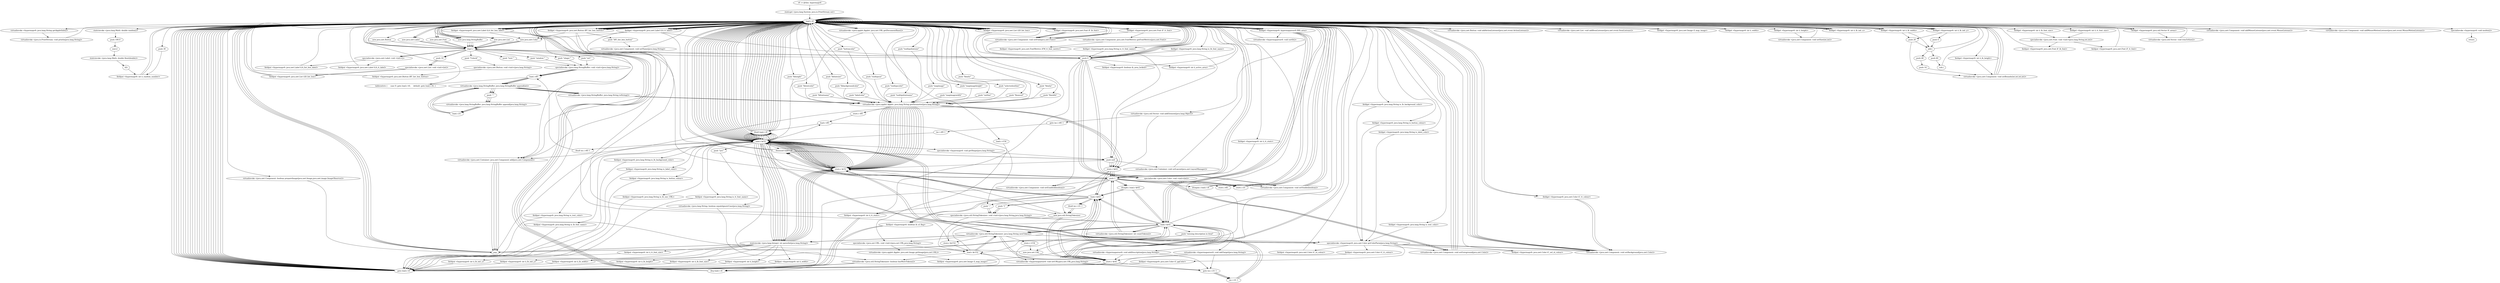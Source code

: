 digraph "" {
    "r0 := @this: hypermapv6"
    "staticget <java.lang.System: java.io.PrintStream out>"
    "r0 := @this: hypermapv6"->"staticget <java.lang.System: java.io.PrintStream out>";
    "load.r r0"
    "staticget <java.lang.System: java.io.PrintStream out>"->"load.r r0";
    "virtualinvoke <hypermapv6: java.lang.String getAppletInfo()>"
    "load.r r0"->"virtualinvoke <hypermapv6: java.lang.String getAppletInfo()>";
    "virtualinvoke <java.io.PrintStream: void println(java.lang.String)>"
    "virtualinvoke <hypermapv6: java.lang.String getAppletInfo()>"->"virtualinvoke <java.io.PrintStream: void println(java.lang.String)>";
    "virtualinvoke <java.io.PrintStream: void println(java.lang.String)>"->"load.r r0";
    "staticinvoke <java.lang.Math: double random()>"
    "load.r r0"->"staticinvoke <java.lang.Math: double random()>";
    "push 100.0"
    "staticinvoke <java.lang.Math: double random()>"->"push 100.0";
    "mul.d"
    "push 100.0"->"mul.d";
    "staticinvoke <java.lang.Math: double floor(double)>"
    "mul.d"->"staticinvoke <java.lang.Math: double floor(double)>";
    "d2i"
    "staticinvoke <java.lang.Math: double floor(double)>"->"d2i";
    "fieldput <hypermapv6: int ii_random_number>"
    "d2i"->"fieldput <hypermapv6: int ii_random_number>";
    "fieldput <hypermapv6: int ii_random_number>"->"load.r r0";
    "push 30"
    "load.r r0"->"push 30";
    "push 30"->"fieldput <hypermapv6: int ii_random_number>";
    "fieldput <hypermapv6: int ii_random_number>"->"load.r r0";
    "new java.awt.List"
    "load.r r0"->"new java.awt.List";
    "dup1.r"
    "new java.awt.List"->"dup1.r";
    "push 10"
    "dup1.r"->"push 10";
    "specialinvoke <java.awt.List: void <init>(int)>"
    "push 10"->"specialinvoke <java.awt.List: void <init>(int)>";
    "fieldput <hypermapv6: java.awt.List iLB_list_box>"
    "specialinvoke <java.awt.List: void <init>(int)>"->"fieldput <hypermapv6: java.awt.List iLB_list_box>";
    "fieldput <hypermapv6: java.awt.List iLB_list_box>"->"load.r r0";
    "new java.awt.Button"
    "load.r r0"->"new java.awt.Button";
    "new java.awt.Button"->"dup1.r";
    "push \"Unlock\""
    "dup1.r"->"push \"Unlock\"";
    "specialinvoke <java.awt.Button: void <init>(java.lang.String)>"
    "push \"Unlock\""->"specialinvoke <java.awt.Button: void <init>(java.lang.String)>";
    "fieldput <hypermapv6: java.awt.Button iBT_list_box_button>"
    "specialinvoke <java.awt.Button: void <init>(java.lang.String)>"->"fieldput <hypermapv6: java.awt.Button iBT_list_box_button>";
    "fieldput <hypermapv6: java.awt.Button iBT_list_box_button>"->"load.r r0";
    "fieldget <hypermapv6: java.awt.Button iBT_list_box_button>"
    "load.r r0"->"fieldget <hypermapv6: java.awt.Button iBT_list_box_button>";
    "fieldget <hypermapv6: java.awt.Button iBT_list_box_button>"->"load.r r0";
    "virtualinvoke <java.awt.Button: void addActionListener(java.awt.event.ActionListener)>"
    "load.r r0"->"virtualinvoke <java.awt.Button: void addActionListener(java.awt.event.ActionListener)>";
    "virtualinvoke <java.awt.Button: void addActionListener(java.awt.event.ActionListener)>"->"load.r r0";
    "new java.awt.Label"
    "load.r r0"->"new java.awt.Label";
    "new java.awt.Label"->"dup1.r";
    "specialinvoke <java.awt.Label: void <init>()>"
    "dup1.r"->"specialinvoke <java.awt.Label: void <init>()>";
    "fieldput <hypermapv6: java.awt.Label iLA_list_box_label>"
    "specialinvoke <java.awt.Label: void <init>()>"->"fieldput <hypermapv6: java.awt.Label iLA_list_box_label>";
    "fieldput <hypermapv6: java.awt.Label iLA_list_box_label>"->"load.r r0";
    "load.r r0"->"new java.awt.Label";
    "new java.awt.Label"->"dup1.r";
    "dup1.r"->"specialinvoke <java.awt.Label: void <init>()>";
    "fieldput <hypermapv6: java.awt.Label iLA_tt_label>"
    "specialinvoke <java.awt.Label: void <init>()>"->"fieldput <hypermapv6: java.awt.Label iLA_tt_label>";
    "fieldput <hypermapv6: java.awt.Label iLA_tt_label>"->"load.r r0";
    "push null"
    "load.r r0"->"push null";
    "virtualinvoke <java.awt.Container: void setLayout(java.awt.LayoutManager)>"
    "push null"->"virtualinvoke <java.awt.Container: void setLayout(java.awt.LayoutManager)>";
    "virtualinvoke <java.awt.Container: void setLayout(java.awt.LayoutManager)>"->"load.r r0";
    "load.r r0"->"new java.awt.List";
    "new java.awt.List"->"dup1.r";
    "dup1.r"->"push 10";
    "push 10"->"specialinvoke <java.awt.List: void <init>(int)>";
    "specialinvoke <java.awt.List: void <init>(int)>"->"fieldput <hypermapv6: java.awt.List iLB_list_box>";
    "fieldput <hypermapv6: java.awt.List iLB_list_box>"->"load.r r0";
    "fieldget <hypermapv6: java.awt.List iLB_list_box>"
    "load.r r0"->"fieldget <hypermapv6: java.awt.List iLB_list_box>";
    "fieldget <hypermapv6: java.awt.List iLB_list_box>"->"load.r r0";
    "virtualinvoke <java.awt.List: void addItemListener(java.awt.event.ItemListener)>"
    "load.r r0"->"virtualinvoke <java.awt.List: void addItemListener(java.awt.event.ItemListener)>";
    "virtualinvoke <java.awt.List: void addItemListener(java.awt.event.ItemListener)>"->"load.r r0";
    "load.r r0"->"load.r r0";
    "load.r r0"->"fieldget <hypermapv6: java.awt.List iLB_list_box>";
    "virtualinvoke <java.awt.Container: java.awt.Component add(java.awt.Component)>"
    "fieldget <hypermapv6: java.awt.List iLB_list_box>"->"virtualinvoke <java.awt.Container: java.awt.Component add(java.awt.Component)>";
    "pop"
    "virtualinvoke <java.awt.Container: java.awt.Component add(java.awt.Component)>"->"pop";
    "pop"->"load.r r0";
    "load.r r0"->"load.r r0";
    "load.r r0"->"fieldget <hypermapv6: java.awt.Button iBT_list_box_button>";
    "fieldget <hypermapv6: java.awt.Button iBT_list_box_button>"->"virtualinvoke <java.awt.Container: java.awt.Component add(java.awt.Component)>";
    "virtualinvoke <java.awt.Container: java.awt.Component add(java.awt.Component)>"->"pop";
    "pop"->"load.r r0";
    "load.r r0"->"load.r r0";
    "fieldget <hypermapv6: java.awt.Label iLA_list_box_label>"
    "load.r r0"->"fieldget <hypermapv6: java.awt.Label iLA_list_box_label>";
    "fieldget <hypermapv6: java.awt.Label iLA_list_box_label>"->"virtualinvoke <java.awt.Container: java.awt.Component add(java.awt.Component)>";
    "virtualinvoke <java.awt.Container: java.awt.Component add(java.awt.Component)>"->"pop";
    "pop"->"load.r r0";
    "load.r r0"->"load.r r0";
    "fieldget <hypermapv6: java.awt.Label iLA_tt_label>"
    "load.r r0"->"fieldget <hypermapv6: java.awt.Label iLA_tt_label>";
    "fieldget <hypermapv6: java.awt.Label iLA_tt_label>"->"virtualinvoke <java.awt.Container: java.awt.Component add(java.awt.Component)>";
    "virtualinvoke <java.awt.Container: java.awt.Component add(java.awt.Component)>"->"pop";
    "pop"->"load.r r0";
    "push \"mapimage\""
    "load.r r0"->"push \"mapimage\"";
    "virtualinvoke <java.applet.Applet: java.lang.String getParameter(java.lang.String)>"
    "push \"mapimage\""->"virtualinvoke <java.applet.Applet: java.lang.String getParameter(java.lang.String)>";
    "store.r r85"
    "virtualinvoke <java.applet.Applet: java.lang.String getParameter(java.lang.String)>"->"store.r r85";
    "load.r r85"
    "store.r r85"->"load.r r85";
    "ifnull load.r r0"
    "load.r r85"->"ifnull load.r r0";
    "new java.util.StringTokenizer"
    "ifnull load.r r0"->"new java.util.StringTokenizer";
    "store.r $r52"
    "new java.util.StringTokenizer"->"store.r $r52";
    "load.r $r52"
    "store.r $r52"->"load.r $r52";
    "load.r $r52"->"load.r r85";
    "push \",\""
    "load.r r85"->"push \",\"";
    "specialinvoke <java.util.StringTokenizer: void <init>(java.lang.String,java.lang.String)>"
    "push \",\""->"specialinvoke <java.util.StringTokenizer: void <init>(java.lang.String,java.lang.String)>";
    "specialinvoke <java.util.StringTokenizer: void <init>(java.lang.String,java.lang.String)>"->"load.r r0";
    "load.r r0"->"load.r r0";
    "new java.net.URL"
    "load.r r0"->"new java.net.URL";
    "new java.net.URL"->"dup1.r";
    "dup1.r"->"load.r r0";
    "virtualinvoke <java.applet.Applet: java.net.URL getDocumentBase()>"
    "load.r r0"->"virtualinvoke <java.applet.Applet: java.net.URL getDocumentBase()>";
    "virtualinvoke <java.applet.Applet: java.net.URL getDocumentBase()>"->"load.r $r52";
    "virtualinvoke <java.util.StringTokenizer: java.lang.String nextToken()>"
    "load.r $r52"->"virtualinvoke <java.util.StringTokenizer: java.lang.String nextToken()>";
    "specialinvoke <java.net.URL: void <init>(java.net.URL,java.lang.String)>"
    "virtualinvoke <java.util.StringTokenizer: java.lang.String nextToken()>"->"specialinvoke <java.net.URL: void <init>(java.net.URL,java.lang.String)>";
    "virtualinvoke <java.applet.Applet: java.awt.Image getImage(java.net.URL)>"
    "specialinvoke <java.net.URL: void <init>(java.net.URL,java.lang.String)>"->"virtualinvoke <java.applet.Applet: java.awt.Image getImage(java.net.URL)>";
    "fieldput <hypermapv6: java.awt.Image iI_map_image>"
    "virtualinvoke <java.applet.Applet: java.awt.Image getImage(java.net.URL)>"->"fieldput <hypermapv6: java.awt.Image iI_map_image>";
    "fieldput <hypermapv6: java.awt.Image iI_map_image>"->"load.r r0";
    "load.r r0"->"load.r r0";
    "fieldget <hypermapv6: java.awt.Image iI_map_image>"
    "load.r r0"->"fieldget <hypermapv6: java.awt.Image iI_map_image>";
    "fieldget <hypermapv6: java.awt.Image iI_map_image>"->"load.r r0";
    "virtualinvoke <java.awt.Component: boolean prepareImage(java.awt.Image,java.awt.image.ImageObserver)>"
    "load.r r0"->"virtualinvoke <java.awt.Component: boolean prepareImage(java.awt.Image,java.awt.image.ImageObserver)>";
    "virtualinvoke <java.awt.Component: boolean prepareImage(java.awt.Image,java.awt.image.ImageObserver)>"->"pop";
    "pop"->"load.r $r52";
    "virtualinvoke <java.util.StringTokenizer: boolean hasMoreTokens()>"
    "load.r $r52"->"virtualinvoke <java.util.StringTokenizer: boolean hasMoreTokens()>";
    "ifeq load.r r0"
    "virtualinvoke <java.util.StringTokenizer: boolean hasMoreTokens()>"->"ifeq load.r r0";
    "ifeq load.r r0"->"load.r r0";
    "load.r r0"->"load.r r0";
    "load.r r0"->"load.r $r52";
    "load.r $r52"->"virtualinvoke <java.util.StringTokenizer: java.lang.String nextToken()>";
    "specialinvoke <hypermapv6: java.awt.Color getColorParm(java.lang.String)>"
    "virtualinvoke <java.util.StringTokenizer: java.lang.String nextToken()>"->"specialinvoke <hypermapv6: java.awt.Color getColorParm(java.lang.String)>";
    "fieldput <hypermapv6: java.awt.Color iC_pgColor>"
    "specialinvoke <hypermapv6: java.awt.Color getColorParm(java.lang.String)>"->"fieldput <hypermapv6: java.awt.Color iC_pgColor>";
    "goto load.r r0"
    "fieldput <hypermapv6: java.awt.Color iC_pgColor>"->"goto load.r r0";
    "goto load.r r0"->"load.r r0";
    "push \"mapimagewidth\""
    "load.r r0"->"push \"mapimagewidth\"";
    "push \"mapimagewidth\""->"virtualinvoke <java.applet.Applet: java.lang.String getParameter(java.lang.String)>";
    "virtualinvoke <java.applet.Applet: java.lang.String getParameter(java.lang.String)>"->"store.r $r52";
    "store.r $r52"->"load.r $r52";
    "load.r $r52"->"ifnull load.r r0";
    "ifnull load.r r0"->"load.r r0";
    "load.r r0"->"load.r $r52";
    "staticinvoke <java.lang.Integer: int parseInt(java.lang.String)>"
    "load.r $r52"->"staticinvoke <java.lang.Integer: int parseInt(java.lang.String)>";
    "fieldput <hypermapv6: int ii_width>"
    "staticinvoke <java.lang.Integer: int parseInt(java.lang.String)>"->"fieldput <hypermapv6: int ii_width>";
    "fieldput <hypermapv6: int ii_width>"->"goto load.r r0";
    "goto load.r r0"->"load.r r0";
    "push \"mapimageheight\""
    "load.r r0"->"push \"mapimageheight\"";
    "push \"mapimageheight\""->"virtualinvoke <java.applet.Applet: java.lang.String getParameter(java.lang.String)>";
    "virtualinvoke <java.applet.Applet: java.lang.String getParameter(java.lang.String)>"->"store.r $r52";
    "store.r $r52"->"load.r $r52";
    "load.r $r52"->"ifnull load.r r0";
    "ifnull load.r r0"->"load.r r0";
    "load.r r0"->"load.r $r52";
    "load.r $r52"->"staticinvoke <java.lang.Integer: int parseInt(java.lang.String)>";
    "fieldput <hypermapv6: int ii_height>"
    "staticinvoke <java.lang.Integer: int parseInt(java.lang.String)>"->"fieldput <hypermapv6: int ii_height>";
    "fieldput <hypermapv6: int ii_height>"->"goto load.r r0";
    "goto load.r r0"->"load.r r0";
    "load.r r0"->"load.r r0";
    "fieldget <hypermapv6: int ii_width>"
    "load.r r0"->"fieldget <hypermapv6: int ii_width>";
    "fieldget <hypermapv6: int ii_width>"->"load.r r0";
    "fieldget <hypermapv6: int ii_height>"
    "load.r r0"->"fieldget <hypermapv6: int ii_height>";
    "virtualinvoke <java.awt.Component: void setSize(int,int)>"
    "fieldget <hypermapv6: int ii_height>"->"virtualinvoke <java.awt.Component: void setSize(int,int)>";
    "virtualinvoke <java.awt.Component: void setSize(int,int)>"->"load.r r0";
    "push \"outline\""
    "load.r r0"->"push \"outline\"";
    "push \"outline\""->"virtualinvoke <java.applet.Applet: java.lang.String getParameter(java.lang.String)>";
    "virtualinvoke <java.applet.Applet: java.lang.String getParameter(java.lang.String)>"->"store.r $r52";
    "store.r $r52"->"load.r $r52";
    "load.r $r52"->"ifnull load.r r0";
    "ifnull load.r r0"->"load.r r0";
    "load.r r0"->"load.r r0";
    "load.r r0"->"load.r $r52";
    "load.r $r52"->"specialinvoke <hypermapv6: java.awt.Color getColorParm(java.lang.String)>";
    "fieldput <hypermapv6: java.awt.Color iC_ol_colour>"
    "specialinvoke <hypermapv6: java.awt.Color getColorParm(java.lang.String)>"->"fieldput <hypermapv6: java.awt.Color iC_ol_colour>";
    "fieldput <hypermapv6: java.awt.Color iC_ol_colour>"->"load.r r0";
    "push 1"
    "load.r r0"->"push 1";
    "fieldput <hypermapv6: boolean ib_ol_flag>"
    "push 1"->"fieldput <hypermapv6: boolean ib_ol_flag>";
    "fieldput <hypermapv6: boolean ib_ol_flag>"->"goto load.r r0";
    "goto load.r r0"->"load.r r0";
    "push \"selectedoutline\""
    "load.r r0"->"push \"selectedoutline\"";
    "push \"selectedoutline\""->"virtualinvoke <java.applet.Applet: java.lang.String getParameter(java.lang.String)>";
    "virtualinvoke <java.applet.Applet: java.lang.String getParameter(java.lang.String)>"->"store.r $r52";
    "store.r $r52"->"load.r $r52";
    "load.r $r52"->"ifnull load.r r0";
    "ifnull load.r r0"->"load.r r0";
    "load.r r0"->"load.r r0";
    "load.r r0"->"load.r $r52";
    "load.r $r52"->"specialinvoke <hypermapv6: java.awt.Color getColorParm(java.lang.String)>";
    "fieldput <hypermapv6: java.awt.Color iC_sel_ol_colour>"
    "specialinvoke <hypermapv6: java.awt.Color getColorParm(java.lang.String)>"->"fieldput <hypermapv6: java.awt.Color iC_sel_ol_colour>";
    "fieldput <hypermapv6: java.awt.Color iC_sel_ol_colour>"->"load.r r0";
    "load.r r0"->"push 1";
    "push 1"->"fieldput <hypermapv6: boolean ib_ol_flag>";
    "fieldput <hypermapv6: boolean ib_ol_flag>"->"goto load.r r0";
    "goto load.r r0"->"load.r r0";
    "push \"lboneurl\""
    "load.r r0"->"push \"lboneurl\"";
    "push \"lboneurl\""->"virtualinvoke <java.applet.Applet: java.lang.String getParameter(java.lang.String)>";
    "virtualinvoke <java.applet.Applet: java.lang.String getParameter(java.lang.String)>"->"store.r $r52";
    "store.r $r52"->"load.r $r52";
    "load.r $r52"->"ifnull load.r r0";
    "ifnull load.r r0"->"load.r r0";
    "load.r r0"->"load.r $r52";
    "fieldput <hypermapv6: java.lang.String is_lb_one_URL>"
    "load.r $r52"->"fieldput <hypermapv6: java.lang.String is_lb_one_URL>";
    "fieldput <hypermapv6: java.lang.String is_lb_one_URL>"->"goto load.r r0";
    "goto load.r r0"->"load.r r0";
    "push \"lbinitx\""
    "load.r r0"->"push \"lbinitx\"";
    "push \"lbinitx\""->"virtualinvoke <java.applet.Applet: java.lang.String getParameter(java.lang.String)>";
    "virtualinvoke <java.applet.Applet: java.lang.String getParameter(java.lang.String)>"->"store.r $r52";
    "store.r $r52"->"load.r $r52";
    "load.r $r52"->"ifnull load.r r0";
    "ifnull load.r r0"->"load.r r0";
    "load.r r0"->"load.r $r52";
    "load.r $r52"->"staticinvoke <java.lang.Integer: int parseInt(java.lang.String)>";
    "fieldput <hypermapv6: int ii_lb_init_x>"
    "staticinvoke <java.lang.Integer: int parseInt(java.lang.String)>"->"fieldput <hypermapv6: int ii_lb_init_x>";
    "fieldput <hypermapv6: int ii_lb_init_x>"->"goto load.r r0";
    "goto load.r r0"->"load.r r0";
    "push \"lbinity\""
    "load.r r0"->"push \"lbinity\"";
    "push \"lbinity\""->"virtualinvoke <java.applet.Applet: java.lang.String getParameter(java.lang.String)>";
    "virtualinvoke <java.applet.Applet: java.lang.String getParameter(java.lang.String)>"->"store.r $r52";
    "store.r $r52"->"load.r $r52";
    "load.r $r52"->"ifnull load.r r0";
    "ifnull load.r r0"->"load.r r0";
    "load.r r0"->"load.r $r52";
    "load.r $r52"->"staticinvoke <java.lang.Integer: int parseInt(java.lang.String)>";
    "fieldput <hypermapv6: int ii_lb_init_y>"
    "staticinvoke <java.lang.Integer: int parseInt(java.lang.String)>"->"fieldput <hypermapv6: int ii_lb_init_y>";
    "fieldput <hypermapv6: int ii_lb_init_y>"->"goto load.r r0";
    "goto load.r r0"->"load.r r0";
    "push \"lbwidth\""
    "load.r r0"->"push \"lbwidth\"";
    "push \"lbwidth\""->"virtualinvoke <java.applet.Applet: java.lang.String getParameter(java.lang.String)>";
    "virtualinvoke <java.applet.Applet: java.lang.String getParameter(java.lang.String)>"->"store.r $r52";
    "store.r $r52"->"load.r $r52";
    "load.r $r52"->"ifnull load.r r0";
    "ifnull load.r r0"->"load.r r0";
    "load.r r0"->"load.r $r52";
    "load.r $r52"->"staticinvoke <java.lang.Integer: int parseInt(java.lang.String)>";
    "fieldput <hypermapv6: int ii_lb_width>"
    "staticinvoke <java.lang.Integer: int parseInt(java.lang.String)>"->"fieldput <hypermapv6: int ii_lb_width>";
    "fieldput <hypermapv6: int ii_lb_width>"->"goto load.r r0";
    "goto load.r r0"->"load.r r0";
    "push \"lbheight\""
    "load.r r0"->"push \"lbheight\"";
    "push \"lbheight\""->"virtualinvoke <java.applet.Applet: java.lang.String getParameter(java.lang.String)>";
    "virtualinvoke <java.applet.Applet: java.lang.String getParameter(java.lang.String)>"->"store.r $r52";
    "store.r $r52"->"load.r $r52";
    "load.r $r52"->"ifnull load.r r0";
    "ifnull load.r r0"->"load.r r0";
    "load.r r0"->"load.r $r52";
    "load.r $r52"->"staticinvoke <java.lang.Integer: int parseInt(java.lang.String)>";
    "fieldput <hypermapv6: int ii_lb_height>"
    "staticinvoke <java.lang.Integer: int parseInt(java.lang.String)>"->"fieldput <hypermapv6: int ii_lb_height>";
    "fieldput <hypermapv6: int ii_lb_height>"->"goto load.r r0";
    "goto load.r r0"->"load.r r0";
    "push \"lbtextcolor\""
    "load.r r0"->"push \"lbtextcolor\"";
    "push \"lbtextcolor\""->"virtualinvoke <java.applet.Applet: java.lang.String getParameter(java.lang.String)>";
    "virtualinvoke <java.applet.Applet: java.lang.String getParameter(java.lang.String)>"->"store.r $r52";
    "store.r $r52"->"load.r $r52";
    "load.r $r52"->"ifnull load.r r0";
    "ifnull load.r r0"->"load.r r0";
    "load.r r0"->"load.r $r52";
    "fieldput <hypermapv6: java.lang.String is_text_color>"
    "load.r $r52"->"fieldput <hypermapv6: java.lang.String is_text_color>";
    "fieldput <hypermapv6: java.lang.String is_text_color>"->"goto load.r r0";
    "goto load.r r0"->"load.r r0";
    "push \"lbfontname\""
    "load.r r0"->"push \"lbfontname\"";
    "push \"lbfontname\""->"virtualinvoke <java.applet.Applet: java.lang.String getParameter(java.lang.String)>";
    "virtualinvoke <java.applet.Applet: java.lang.String getParameter(java.lang.String)>"->"store.r $r52";
    "store.r $r52"->"load.r $r52";
    "load.r $r52"->"ifnull load.r r0";
    "ifnull load.r r0"->"load.r r0";
    "load.r r0"->"load.r $r52";
    "fieldput <hypermapv6: java.lang.String is_lb_font_name>"
    "load.r $r52"->"fieldput <hypermapv6: java.lang.String is_lb_font_name>";
    "fieldput <hypermapv6: java.lang.String is_lb_font_name>"->"goto load.r r0";
    "goto load.r r0"->"load.r r0";
    "push \"lbfontsize\""
    "load.r r0"->"push \"lbfontsize\"";
    "push \"lbfontsize\""->"virtualinvoke <java.applet.Applet: java.lang.String getParameter(java.lang.String)>";
    "virtualinvoke <java.applet.Applet: java.lang.String getParameter(java.lang.String)>"->"store.r $r52";
    "store.r $r52"->"load.r $r52";
    "load.r $r52"->"ifnull load.r r0";
    "ifnull load.r r0"->"load.r r0";
    "load.r r0"->"load.r $r52";
    "load.r $r52"->"staticinvoke <java.lang.Integer: int parseInt(java.lang.String)>";
    "fieldput <hypermapv6: int ii_lb_font_size>"
    "staticinvoke <java.lang.Integer: int parseInt(java.lang.String)>"->"fieldput <hypermapv6: int ii_lb_font_size>";
    "fieldput <hypermapv6: int ii_lb_font_size>"->"goto load.r r0";
    "goto load.r r0"->"load.r r0";
    "push \"lbbackgroundcolor\""
    "load.r r0"->"push \"lbbackgroundcolor\"";
    "push \"lbbackgroundcolor\""->"virtualinvoke <java.applet.Applet: java.lang.String getParameter(java.lang.String)>";
    "virtualinvoke <java.applet.Applet: java.lang.String getParameter(java.lang.String)>"->"store.r $r52";
    "store.r $r52"->"load.r $r52";
    "load.r $r52"->"ifnull load.r r0";
    "ifnull load.r r0"->"load.r r0";
    "load.r r0"->"load.r $r52";
    "fieldput <hypermapv6: java.lang.String is_lb_background_color>"
    "load.r $r52"->"fieldput <hypermapv6: java.lang.String is_lb_background_color>";
    "fieldput <hypermapv6: java.lang.String is_lb_background_color>"->"goto load.r r0";
    "goto load.r r0"->"load.r r0";
    "push \"labelcolor\""
    "load.r r0"->"push \"labelcolor\"";
    "push \"labelcolor\""->"virtualinvoke <java.applet.Applet: java.lang.String getParameter(java.lang.String)>";
    "virtualinvoke <java.applet.Applet: java.lang.String getParameter(java.lang.String)>"->"store.r $r52";
    "store.r $r52"->"load.r $r52";
    "load.r $r52"->"ifnull load.r r0";
    "ifnull load.r r0"->"load.r r0";
    "load.r r0"->"load.r $r52";
    "fieldput <hypermapv6: java.lang.String is_label_color>"
    "load.r $r52"->"fieldput <hypermapv6: java.lang.String is_label_color>";
    "fieldput <hypermapv6: java.lang.String is_label_color>"->"goto load.r r0";
    "goto load.r r0"->"load.r r0";
    "push \"buttoncolor\""
    "load.r r0"->"push \"buttoncolor\"";
    "push \"buttoncolor\""->"virtualinvoke <java.applet.Applet: java.lang.String getParameter(java.lang.String)>";
    "virtualinvoke <java.applet.Applet: java.lang.String getParameter(java.lang.String)>"->"store.r $r52";
    "store.r $r52"->"load.r $r52";
    "load.r $r52"->"ifnull load.r r0";
    "ifnull load.r r0"->"load.r r0";
    "load.r r0"->"load.r $r52";
    "fieldput <hypermapv6: java.lang.String is_button_colour>"
    "load.r $r52"->"fieldput <hypermapv6: java.lang.String is_button_colour>";
    "fieldput <hypermapv6: java.lang.String is_button_colour>"->"goto load.r r0";
    "goto load.r r0"->"load.r r0";
    "push \"tooltipson\""
    "load.r r0"->"push \"tooltipson\"";
    "push \"tooltipson\""->"virtualinvoke <java.applet.Applet: java.lang.String getParameter(java.lang.String)>";
    "virtualinvoke <java.applet.Applet: java.lang.String getParameter(java.lang.String)>"->"store.r $r52";
    "store.r $r52"->"load.r $r52";
    "load.r $r52"->"ifnull load.r r0";
    "ifnull load.r r0"->"load.r $r52";
    "push \"yes\""
    "load.r $r52"->"push \"yes\"";
    "virtualinvoke <java.lang.String: boolean equalsIgnoreCase(java.lang.String)>"
    "push \"yes\""->"virtualinvoke <java.lang.String: boolean equalsIgnoreCase(java.lang.String)>";
    "virtualinvoke <java.lang.String: boolean equalsIgnoreCase(java.lang.String)>"->"ifeq load.r r0";
    "ifeq load.r r0"->"load.r r0";
    "load.r r0"->"push 1";
    "fieldput <hypermapv6: int ii_tt_state>"
    "push 1"->"fieldput <hypermapv6: int ii_tt_state>";
    "fieldput <hypermapv6: int ii_tt_state>"->"goto load.r r0";
    "goto load.r r0"->"load.r r0";
    "push \"tooltipscolor\""
    "load.r r0"->"push \"tooltipscolor\"";
    "push \"tooltipscolor\""->"virtualinvoke <java.applet.Applet: java.lang.String getParameter(java.lang.String)>";
    "virtualinvoke <java.applet.Applet: java.lang.String getParameter(java.lang.String)>"->"store.r $r52";
    "store.r $r52"->"load.r $r52";
    "load.r $r52"->"ifnull load.r r0";
    "ifnull load.r r0"->"load.r r0";
    "load.r r0"->"load.r r0";
    "load.r r0"->"load.r $r52";
    "load.r $r52"->"specialinvoke <hypermapv6: java.awt.Color getColorParm(java.lang.String)>";
    "fieldput <hypermapv6: java.awt.Color iC_tt_colour>"
    "specialinvoke <hypermapv6: java.awt.Color getColorParm(java.lang.String)>"->"fieldput <hypermapv6: java.awt.Color iC_tt_colour>";
    "fieldput <hypermapv6: java.awt.Color iC_tt_colour>"->"goto load.r r0";
    "goto load.r r0"->"load.r r0";
    "push \"tooltipsfontname\""
    "load.r r0"->"push \"tooltipsfontname\"";
    "push \"tooltipsfontname\""->"virtualinvoke <java.applet.Applet: java.lang.String getParameter(java.lang.String)>";
    "virtualinvoke <java.applet.Applet: java.lang.String getParameter(java.lang.String)>"->"store.r $r52";
    "store.r $r52"->"load.r $r52";
    "load.r $r52"->"ifnull load.r r0";
    "ifnull load.r r0"->"load.r r0";
    "load.r r0"->"load.r $r52";
    "fieldput <hypermapv6: java.lang.String is_tt_font_name>"
    "load.r $r52"->"fieldput <hypermapv6: java.lang.String is_tt_font_name>";
    "fieldput <hypermapv6: java.lang.String is_tt_font_name>"->"goto load.r r0";
    "goto load.r r0"->"load.r r0";
    "push \"tooltipsfontsize\""
    "load.r r0"->"push \"tooltipsfontsize\"";
    "push \"tooltipsfontsize\""->"virtualinvoke <java.applet.Applet: java.lang.String getParameter(java.lang.String)>";
    "virtualinvoke <java.applet.Applet: java.lang.String getParameter(java.lang.String)>"->"store.r $r52";
    "store.r $r52"->"load.r $r52";
    "load.r $r52"->"ifnull load.r r0";
    "ifnull load.r r0"->"load.r r0";
    "load.r r0"->"load.r $r52";
    "load.r $r52"->"staticinvoke <java.lang.Integer: int parseInt(java.lang.String)>";
    "fieldput <hypermapv6: int ii_tt_font_size>"
    "staticinvoke <java.lang.Integer: int parseInt(java.lang.String)>"->"fieldput <hypermapv6: int ii_tt_font_size>";
    "fieldput <hypermapv6: int ii_tt_font_size>"->"goto load.r r0";
    "goto load.r r0"->"load.r r0";
    "load.r r0"->"fieldget <hypermapv6: java.awt.List iLB_list_box>";
    "fieldget <hypermapv6: java.awt.List iLB_list_box>"->"load.r r0";
    "fieldget <hypermapv6: int ii_lb_init_x>"
    "load.r r0"->"fieldget <hypermapv6: int ii_lb_init_x>";
    "fieldget <hypermapv6: int ii_lb_init_x>"->"load.r r0";
    "fieldget <hypermapv6: int ii_lb_init_y>"
    "load.r r0"->"fieldget <hypermapv6: int ii_lb_init_y>";
    "push 20"
    "fieldget <hypermapv6: int ii_lb_init_y>"->"push 20";
    "add.i"
    "push 20"->"add.i";
    "add.i"->"load.r r0";
    "fieldget <hypermapv6: int ii_lb_width>"
    "load.r r0"->"fieldget <hypermapv6: int ii_lb_width>";
    "fieldget <hypermapv6: int ii_lb_width>"->"load.r r0";
    "fieldget <hypermapv6: int ii_lb_height>"
    "load.r r0"->"fieldget <hypermapv6: int ii_lb_height>";
    "virtualinvoke <java.awt.Component: void setBounds(int,int,int,int)>"
    "fieldget <hypermapv6: int ii_lb_height>"->"virtualinvoke <java.awt.Component: void setBounds(int,int,int,int)>";
    "virtualinvoke <java.awt.Component: void setBounds(int,int,int,int)>"->"load.r r0";
    "load.r r0"->"fieldget <hypermapv6: java.awt.List iLB_list_box>";
    "fieldget <hypermapv6: java.awt.List iLB_list_box>"->"load.r r0";
    "load.r r0"->"load.r r0";
    "fieldget <hypermapv6: java.lang.String is_text_color>"
    "load.r r0"->"fieldget <hypermapv6: java.lang.String is_text_color>";
    "fieldget <hypermapv6: java.lang.String is_text_color>"->"specialinvoke <hypermapv6: java.awt.Color getColorParm(java.lang.String)>";
    "virtualinvoke <java.awt.Component: void setForeground(java.awt.Color)>"
    "specialinvoke <hypermapv6: java.awt.Color getColorParm(java.lang.String)>"->"virtualinvoke <java.awt.Component: void setForeground(java.awt.Color)>";
    "virtualinvoke <java.awt.Component: void setForeground(java.awt.Color)>"->"load.r r0";
    "load.r r0"->"fieldget <hypermapv6: java.awt.List iLB_list_box>";
    "fieldget <hypermapv6: java.awt.List iLB_list_box>"->"load.r r0";
    "load.r r0"->"load.r r0";
    "fieldget <hypermapv6: java.lang.String is_lb_background_color>"
    "load.r r0"->"fieldget <hypermapv6: java.lang.String is_lb_background_color>";
    "fieldget <hypermapv6: java.lang.String is_lb_background_color>"->"specialinvoke <hypermapv6: java.awt.Color getColorParm(java.lang.String)>";
    "virtualinvoke <java.awt.Component: void setBackground(java.awt.Color)>"
    "specialinvoke <hypermapv6: java.awt.Color getColorParm(java.lang.String)>"->"virtualinvoke <java.awt.Component: void setBackground(java.awt.Color)>";
    "virtualinvoke <java.awt.Component: void setBackground(java.awt.Color)>"->"load.r r0";
    "load.r r0"->"fieldget <hypermapv6: java.awt.List iLB_list_box>";
    "push 0"
    "fieldget <hypermapv6: java.awt.List iLB_list_box>"->"push 0";
    "virtualinvoke <java.awt.Component: void setVisible(boolean)>"
    "push 0"->"virtualinvoke <java.awt.Component: void setVisible(boolean)>";
    "virtualinvoke <java.awt.Component: void setVisible(boolean)>"->"load.r r0";
    "load.r r0"->"fieldget <hypermapv6: java.awt.Button iBT_list_box_button>";
    "push \"iBT_list_box_button\""
    "fieldget <hypermapv6: java.awt.Button iBT_list_box_button>"->"push \"iBT_list_box_button\"";
    "virtualinvoke <java.awt.Component: void setName(java.lang.String)>"
    "push \"iBT_list_box_button\""->"virtualinvoke <java.awt.Component: void setName(java.lang.String)>";
    "virtualinvoke <java.awt.Component: void setName(java.lang.String)>"->"load.r r0";
    "load.r r0"->"fieldget <hypermapv6: java.awt.Button iBT_list_box_button>";
    "fieldget <hypermapv6: java.awt.Button iBT_list_box_button>"->"load.r r0";
    "load.r r0"->"fieldget <hypermapv6: int ii_lb_init_x>";
    "fieldget <hypermapv6: int ii_lb_init_x>"->"load.r r0";
    "load.r r0"->"fieldget <hypermapv6: int ii_lb_width>";
    "fieldget <hypermapv6: int ii_lb_width>"->"add.i";
    "push 60"
    "add.i"->"push 60";
    "sub.i"
    "push 60"->"sub.i";
    "sub.i"->"load.r r0";
    "load.r r0"->"fieldget <hypermapv6: int ii_lb_init_y>";
    "push 4"
    "fieldget <hypermapv6: int ii_lb_init_y>"->"push 4";
    "push 4"->"add.i";
    "push 40"
    "add.i"->"push 40";
    "push 14"
    "push 40"->"push 14";
    "push 14"->"virtualinvoke <java.awt.Component: void setBounds(int,int,int,int)>";
    "virtualinvoke <java.awt.Component: void setBounds(int,int,int,int)>"->"load.r r0";
    "load.r r0"->"fieldget <hypermapv6: java.awt.Button iBT_list_box_button>";
    "new java.awt.Color"
    "fieldget <hypermapv6: java.awt.Button iBT_list_box_button>"->"new java.awt.Color";
    "new java.awt.Color"->"dup1.r";
    "dup1.r"->"push 0";
    "specialinvoke <java.awt.Color: void <init>(int)>"
    "push 0"->"specialinvoke <java.awt.Color: void <init>(int)>";
    "specialinvoke <java.awt.Color: void <init>(int)>"->"virtualinvoke <java.awt.Component: void setForeground(java.awt.Color)>";
    "virtualinvoke <java.awt.Component: void setForeground(java.awt.Color)>"->"load.r r0";
    "load.r r0"->"fieldget <hypermapv6: java.awt.Button iBT_list_box_button>";
    "fieldget <hypermapv6: java.awt.Button iBT_list_box_button>"->"load.r r0";
    "load.r r0"->"load.r r0";
    "fieldget <hypermapv6: java.lang.String is_button_colour>"
    "load.r r0"->"fieldget <hypermapv6: java.lang.String is_button_colour>";
    "fieldget <hypermapv6: java.lang.String is_button_colour>"->"specialinvoke <hypermapv6: java.awt.Color getColorParm(java.lang.String)>";
    "specialinvoke <hypermapv6: java.awt.Color getColorParm(java.lang.String)>"->"virtualinvoke <java.awt.Component: void setBackground(java.awt.Color)>";
    "virtualinvoke <java.awt.Component: void setBackground(java.awt.Color)>"->"load.r r0";
    "load.r r0"->"fieldget <hypermapv6: java.awt.Button iBT_list_box_button>";
    "fieldget <hypermapv6: java.awt.Button iBT_list_box_button>"->"push 0";
    "push 0"->"virtualinvoke <java.awt.Component: void setVisible(boolean)>";
    "virtualinvoke <java.awt.Component: void setVisible(boolean)>"->"load.r r0";
    "load.r r0"->"fieldget <hypermapv6: java.awt.Label iLA_list_box_label>";
    "fieldget <hypermapv6: java.awt.Label iLA_list_box_label>"->"load.r r0";
    "load.r r0"->"fieldget <hypermapv6: int ii_lb_init_x>";
    "fieldget <hypermapv6: int ii_lb_init_x>"->"load.r r0";
    "load.r r0"->"fieldget <hypermapv6: int ii_lb_init_y>";
    "fieldget <hypermapv6: int ii_lb_init_y>"->"load.r r0";
    "load.r r0"->"fieldget <hypermapv6: int ii_lb_width>";
    "fieldget <hypermapv6: int ii_lb_width>"->"push 20";
    "push 20"->"virtualinvoke <java.awt.Component: void setBounds(int,int,int,int)>";
    "virtualinvoke <java.awt.Component: void setBounds(int,int,int,int)>"->"load.r r0";
    "load.r r0"->"fieldget <hypermapv6: java.awt.Label iLA_list_box_label>";
    "fieldget <hypermapv6: java.awt.Label iLA_list_box_label>"->"new java.awt.Color";
    "new java.awt.Color"->"dup1.r";
    "dup1.r"->"push 0";
    "push 0"->"specialinvoke <java.awt.Color: void <init>(int)>";
    "specialinvoke <java.awt.Color: void <init>(int)>"->"virtualinvoke <java.awt.Component: void setForeground(java.awt.Color)>";
    "virtualinvoke <java.awt.Component: void setForeground(java.awt.Color)>"->"load.r r0";
    "load.r r0"->"fieldget <hypermapv6: java.awt.Label iLA_list_box_label>";
    "fieldget <hypermapv6: java.awt.Label iLA_list_box_label>"->"load.r r0";
    "load.r r0"->"load.r r0";
    "fieldget <hypermapv6: java.lang.String is_label_color>"
    "load.r r0"->"fieldget <hypermapv6: java.lang.String is_label_color>";
    "fieldget <hypermapv6: java.lang.String is_label_color>"->"specialinvoke <hypermapv6: java.awt.Color getColorParm(java.lang.String)>";
    "specialinvoke <hypermapv6: java.awt.Color getColorParm(java.lang.String)>"->"virtualinvoke <java.awt.Component: void setBackground(java.awt.Color)>";
    "virtualinvoke <java.awt.Component: void setBackground(java.awt.Color)>"->"load.r r0";
    "load.r r0"->"fieldget <hypermapv6: java.awt.Label iLA_list_box_label>";
    "fieldget <hypermapv6: java.awt.Label iLA_list_box_label>"->"push 1";
    "push 1"->"virtualinvoke <java.awt.Component: void setVisible(boolean)>";
    "virtualinvoke <java.awt.Component: void setVisible(boolean)>"->"load.r r0";
    "new java.awt.Font"
    "load.r r0"->"new java.awt.Font";
    "new java.awt.Font"->"dup1.r";
    "dup1.r"->"load.r r0";
    "fieldget <hypermapv6: java.lang.String is_lb_font_name>"
    "load.r r0"->"fieldget <hypermapv6: java.lang.String is_lb_font_name>";
    "fieldget <hypermapv6: java.lang.String is_lb_font_name>"->"push 0";
    "push 0"->"load.r r0";
    "fieldget <hypermapv6: int ii_lb_font_size>"
    "load.r r0"->"fieldget <hypermapv6: int ii_lb_font_size>";
    "specialinvoke <java.awt.Font: void <init>(java.lang.String,int,int)>"
    "fieldget <hypermapv6: int ii_lb_font_size>"->"specialinvoke <java.awt.Font: void <init>(java.lang.String,int,int)>";
    "fieldput <hypermapv6: java.awt.Font iF_lb_font>"
    "specialinvoke <java.awt.Font: void <init>(java.lang.String,int,int)>"->"fieldput <hypermapv6: java.awt.Font iF_lb_font>";
    "fieldput <hypermapv6: java.awt.Font iF_lb_font>"->"load.r r0";
    "load.r r0"->"fieldget <hypermapv6: java.awt.List iLB_list_box>";
    "fieldget <hypermapv6: java.awt.List iLB_list_box>"->"load.r r0";
    "fieldget <hypermapv6: java.awt.Font iF_lb_font>"
    "load.r r0"->"fieldget <hypermapv6: java.awt.Font iF_lb_font>";
    "virtualinvoke <java.awt.Component: void setFont(java.awt.Font)>"
    "fieldget <hypermapv6: java.awt.Font iF_lb_font>"->"virtualinvoke <java.awt.Component: void setFont(java.awt.Font)>";
    "virtualinvoke <java.awt.Component: void setFont(java.awt.Font)>"->"load.r r0";
    "load.r r0"->"fieldget <hypermapv6: java.awt.Button iBT_list_box_button>";
    "fieldget <hypermapv6: java.awt.Button iBT_list_box_button>"->"load.r r0";
    "load.r r0"->"fieldget <hypermapv6: java.awt.Font iF_lb_font>";
    "fieldget <hypermapv6: java.awt.Font iF_lb_font>"->"virtualinvoke <java.awt.Component: void setFont(java.awt.Font)>";
    "virtualinvoke <java.awt.Component: void setFont(java.awt.Font)>"->"load.r r0";
    "load.r r0"->"fieldget <hypermapv6: java.awt.Label iLA_list_box_label>";
    "fieldget <hypermapv6: java.awt.Label iLA_list_box_label>"->"load.r r0";
    "load.r r0"->"fieldget <hypermapv6: java.awt.Font iF_lb_font>";
    "fieldget <hypermapv6: java.awt.Font iF_lb_font>"->"virtualinvoke <java.awt.Component: void setFont(java.awt.Font)>";
    "virtualinvoke <java.awt.Component: void setFont(java.awt.Font)>"->"load.r r0";
    "load.r r0"->"fieldget <hypermapv6: java.awt.Label iLA_tt_label>";
    "fieldget <hypermapv6: java.awt.Label iLA_tt_label>"->"new java.awt.Color";
    "new java.awt.Color"->"dup1.r";
    "dup1.r"->"push 0";
    "push 0"->"specialinvoke <java.awt.Color: void <init>(int)>";
    "specialinvoke <java.awt.Color: void <init>(int)>"->"virtualinvoke <java.awt.Component: void setForeground(java.awt.Color)>";
    "virtualinvoke <java.awt.Component: void setForeground(java.awt.Color)>"->"load.r r0";
    "load.r r0"->"fieldget <hypermapv6: java.awt.Label iLA_tt_label>";
    "fieldget <hypermapv6: java.awt.Label iLA_tt_label>"->"load.r r0";
    "fieldget <hypermapv6: java.awt.Color iC_tt_colour>"
    "load.r r0"->"fieldget <hypermapv6: java.awt.Color iC_tt_colour>";
    "fieldget <hypermapv6: java.awt.Color iC_tt_colour>"->"virtualinvoke <java.awt.Component: void setBackground(java.awt.Color)>";
    "virtualinvoke <java.awt.Component: void setBackground(java.awt.Color)>"->"load.r r0";
    "load.r r0"->"load.r r0";
    "load.r r0"->"fieldget <hypermapv6: java.awt.Color iC_tt_colour>";
    "fieldget <hypermapv6: java.awt.Color iC_tt_colour>"->"virtualinvoke <java.awt.Component: void setBackground(java.awt.Color)>";
    "virtualinvoke <java.awt.Component: void setBackground(java.awt.Color)>"->"load.r r0";
    "fieldget <hypermapv6: int ii_tt_state>"
    "load.r r0"->"fieldget <hypermapv6: int ii_tt_state>";
    "fieldget <hypermapv6: int ii_tt_state>"->"push 1";
    "ifcmpne.i load.r r0"
    "push 1"->"ifcmpne.i load.r r0";
    "ifcmpne.i load.r r0"->"load.r r0";
    "load.r r0"->"fieldget <hypermapv6: java.awt.Label iLA_tt_label>";
    "fieldget <hypermapv6: java.awt.Label iLA_tt_label>"->"push 1";
    "virtualinvoke <java.awt.Component: void setEnabled(boolean)>"
    "push 1"->"virtualinvoke <java.awt.Component: void setEnabled(boolean)>";
    "virtualinvoke <java.awt.Component: void setEnabled(boolean)>"->"goto load.r r0";
    "goto load.r r0"->"load.r r0";
    "load.r r0"->"new java.awt.Font";
    "new java.awt.Font"->"dup1.r";
    "dup1.r"->"load.r r0";
    "fieldget <hypermapv6: java.lang.String is_tt_font_name>"
    "load.r r0"->"fieldget <hypermapv6: java.lang.String is_tt_font_name>";
    "fieldget <hypermapv6: java.lang.String is_tt_font_name>"->"push 0";
    "push 0"->"load.r r0";
    "fieldget <hypermapv6: int ii_tt_font_size>"
    "load.r r0"->"fieldget <hypermapv6: int ii_tt_font_size>";
    "fieldget <hypermapv6: int ii_tt_font_size>"->"specialinvoke <java.awt.Font: void <init>(java.lang.String,int,int)>";
    "fieldput <hypermapv6: java.awt.Font iF_tt_font>"
    "specialinvoke <java.awt.Font: void <init>(java.lang.String,int,int)>"->"fieldput <hypermapv6: java.awt.Font iF_tt_font>";
    "fieldput <hypermapv6: java.awt.Font iF_tt_font>"->"load.r r0";
    "load.r r0"->"load.r r0";
    "load.r r0"->"load.r r0";
    "fieldget <hypermapv6: java.awt.Font iF_tt_font>"
    "load.r r0"->"fieldget <hypermapv6: java.awt.Font iF_tt_font>";
    "virtualinvoke <java.awt.Component: java.awt.FontMetrics getFontMetrics(java.awt.Font)>"
    "fieldget <hypermapv6: java.awt.Font iF_tt_font>"->"virtualinvoke <java.awt.Component: java.awt.FontMetrics getFontMetrics(java.awt.Font)>";
    "fieldput <hypermapv6: java.awt.FontMetrics iFM_tt_font_metric>"
    "virtualinvoke <java.awt.Component: java.awt.FontMetrics getFontMetrics(java.awt.Font)>"->"fieldput <hypermapv6: java.awt.FontMetrics iFM_tt_font_metric>";
    "fieldput <hypermapv6: java.awt.FontMetrics iFM_tt_font_metric>"->"load.r r0";
    "load.r r0"->"fieldget <hypermapv6: java.awt.Label iLA_tt_label>";
    "fieldget <hypermapv6: java.awt.Label iLA_tt_label>"->"load.r r0";
    "load.r r0"->"fieldget <hypermapv6: java.awt.Font iF_tt_font>";
    "fieldget <hypermapv6: java.awt.Font iF_tt_font>"->"virtualinvoke <java.awt.Component: void setFont(java.awt.Font)>";
    "virtualinvoke <java.awt.Component: void setFont(java.awt.Font)>"->"push null";
    "push null"->"store.r $r52";
    "store.r $r52"->"push 1";
    "store.i r85"
    "push 1"->"store.i r85";
    "store.i r85"->"load.r r0";
    "new java.lang.StringBuffer"
    "load.r r0"->"new java.lang.StringBuffer";
    "new java.lang.StringBuffer"->"dup1.r";
    "push \"shape-\""
    "dup1.r"->"push \"shape-\"";
    "specialinvoke <java.lang.StringBuffer: void <init>(java.lang.String)>"
    "push \"shape-\""->"specialinvoke <java.lang.StringBuffer: void <init>(java.lang.String)>";
    "load.i r85"
    "specialinvoke <java.lang.StringBuffer: void <init>(java.lang.String)>"->"load.i r85";
    "virtualinvoke <java.lang.StringBuffer: java.lang.StringBuffer append(int)>"
    "load.i r85"->"virtualinvoke <java.lang.StringBuffer: java.lang.StringBuffer append(int)>";
    "virtualinvoke <java.lang.StringBuffer: java.lang.String toString()>"
    "virtualinvoke <java.lang.StringBuffer: java.lang.StringBuffer append(int)>"->"virtualinvoke <java.lang.StringBuffer: java.lang.String toString()>";
    "virtualinvoke <java.lang.StringBuffer: java.lang.String toString()>"->"virtualinvoke <java.applet.Applet: java.lang.String getParameter(java.lang.String)>";
    "virtualinvoke <java.applet.Applet: java.lang.String getParameter(java.lang.String)>"->"store.r $r52";
    "store.r $r52"->"load.r $r52";
    "ifnull inc.i r85 1"
    "load.r $r52"->"ifnull inc.i r85 1";
    "ifnull inc.i r85 1"->"load.i r85";
    "tableswitch {     case 0: goto load.r r0;     default: goto load.r r0; }"
    "load.i r85"->"tableswitch {     case 0: goto load.r r0;     default: goto load.r r0; }";
    "tableswitch {     case 0: goto load.r r0;     default: goto load.r r0; }"->"load.r r0";
    "load.r r0"->"load.r $r52";
    "specialinvoke <hypermapv6: void getShape(java.lang.String)>"
    "load.r $r52"->"specialinvoke <hypermapv6: void getShape(java.lang.String)>";
    "specialinvoke <hypermapv6: void getShape(java.lang.String)>"->"push null";
    "store.r $r63"
    "push null"->"store.r $r63";
    "store.r $r63"->"push 1";
    "store.i i31"
    "push 1"->"store.i i31";
    "store.i i31"->"load.r r0";
    "load.r r0"->"new java.lang.StringBuffer";
    "new java.lang.StringBuffer"->"dup1.r";
    "push \"url-\""
    "dup1.r"->"push \"url-\"";
    "push \"url-\""->"specialinvoke <java.lang.StringBuffer: void <init>(java.lang.String)>";
    "specialinvoke <java.lang.StringBuffer: void <init>(java.lang.String)>"->"load.i r85";
    "load.i r85"->"virtualinvoke <java.lang.StringBuffer: java.lang.StringBuffer append(int)>";
    "push \"-\""
    "virtualinvoke <java.lang.StringBuffer: java.lang.StringBuffer append(int)>"->"push \"-\"";
    "virtualinvoke <java.lang.StringBuffer: java.lang.StringBuffer append(java.lang.String)>"
    "push \"-\""->"virtualinvoke <java.lang.StringBuffer: java.lang.StringBuffer append(java.lang.String)>";
    "load.i i31"
    "virtualinvoke <java.lang.StringBuffer: java.lang.StringBuffer append(java.lang.String)>"->"load.i i31";
    "load.i i31"->"virtualinvoke <java.lang.StringBuffer: java.lang.StringBuffer append(int)>";
    "virtualinvoke <java.lang.StringBuffer: java.lang.StringBuffer append(int)>"->"virtualinvoke <java.lang.StringBuffer: java.lang.String toString()>";
    "virtualinvoke <java.lang.StringBuffer: java.lang.String toString()>"->"virtualinvoke <java.applet.Applet: java.lang.String getParameter(java.lang.String)>";
    "virtualinvoke <java.applet.Applet: java.lang.String getParameter(java.lang.String)>"->"store.r $r63";
    "store.r $r63"->"new java.util.StringTokenizer";
    "store.r $r152"
    "new java.util.StringTokenizer"->"store.r $r152";
    "load.r $r152"
    "store.r $r152"->"load.r $r152";
    "load.r $r63"
    "load.r $r152"->"load.r $r63";
    "load.r $r63"->"push \",\"";
    "push \",\""->"specialinvoke <java.util.StringTokenizer: void <init>(java.lang.String,java.lang.String)>";
    "specialinvoke <java.util.StringTokenizer: void <init>(java.lang.String,java.lang.String)>"->"load.r $r152";
    "load.r $r152"->"virtualinvoke <java.util.StringTokenizer: java.lang.String nextToken()>";
    "store.r r154"
    "virtualinvoke <java.util.StringTokenizer: java.lang.String nextToken()>"->"store.r r154";
    "store.r r154"->"new java.net.URL";
    "store.r $r41"
    "new java.net.URL"->"store.r $r41";
    "load.r $r41"
    "store.r $r41"->"load.r $r41";
    "load.r $r41"->"load.r r0";
    "load.r r0"->"store.r $r41";
    "goto inc.i i31 1"
    "store.r $r41"->"goto inc.i i31 1";
    "inc.i i31 1"
    "goto inc.i i31 1"->"inc.i i31 1";
    "inc.i i31 1"->"load.r $r63";
    "ifnonnull load.r r0"
    "load.r $r63"->"ifnonnull load.r r0";
    "ifnonnull load.r r0"->"push null";
    "push null"->"store.r $r63";
    "store.r $r63"->"push 1";
    "push 1"->"store.i i31";
    "store.i i31"->"load.r r0";
    "load.r r0"->"new java.lang.StringBuffer";
    "new java.lang.StringBuffer"->"dup1.r";
    "push \"text-\""
    "dup1.r"->"push \"text-\"";
    "push \"text-\""->"specialinvoke <java.lang.StringBuffer: void <init>(java.lang.String)>";
    "specialinvoke <java.lang.StringBuffer: void <init>(java.lang.String)>"->"load.i r85";
    "load.i r85"->"virtualinvoke <java.lang.StringBuffer: java.lang.StringBuffer append(int)>";
    "virtualinvoke <java.lang.StringBuffer: java.lang.StringBuffer append(int)>"->"push \"-\"";
    "push \"-\""->"virtualinvoke <java.lang.StringBuffer: java.lang.StringBuffer append(java.lang.String)>";
    "virtualinvoke <java.lang.StringBuffer: java.lang.StringBuffer append(java.lang.String)>"->"load.i i31";
    "load.i i31"->"virtualinvoke <java.lang.StringBuffer: java.lang.StringBuffer append(int)>";
    "virtualinvoke <java.lang.StringBuffer: java.lang.StringBuffer append(int)>"->"virtualinvoke <java.lang.StringBuffer: java.lang.String toString()>";
    "virtualinvoke <java.lang.StringBuffer: java.lang.String toString()>"->"virtualinvoke <java.applet.Applet: java.lang.String getParameter(java.lang.String)>";
    "virtualinvoke <java.applet.Applet: java.lang.String getParameter(java.lang.String)>"->"store.r $r63";
    "store.r $r63"->"load.r $r63";
    "ifnull inc.i i31 1"
    "load.r $r63"->"ifnull inc.i i31 1";
    "ifnull inc.i i31 1"->"new java.util.StringTokenizer";
    "new java.util.StringTokenizer"->"store.r $r41";
    "store.r $r41"->"load.r $r41";
    "load.r $r41"->"load.r $r63";
    "push \"|\""
    "load.r $r63"->"push \"|\"";
    "push \"|\""->"specialinvoke <java.util.StringTokenizer: void <init>(java.lang.String,java.lang.String)>";
    "specialinvoke <java.util.StringTokenizer: void <init>(java.lang.String,java.lang.String)>"->"load.r $r41";
    "virtualinvoke <java.util.StringTokenizer: int countTokens()>"
    "load.r $r41"->"virtualinvoke <java.util.StringTokenizer: int countTokens()>";
    "virtualinvoke <java.util.StringTokenizer: int countTokens()>"->"push 1";
    "ifcmple.i load.r $r63"
    "push 1"->"ifcmple.i load.r $r63";
    "ifcmple.i load.r $r63"->"load.r $r41";
    "load.r $r41"->"virtualinvoke <java.util.StringTokenizer: java.lang.String nextToken()>";
    "virtualinvoke <java.util.StringTokenizer: java.lang.String nextToken()>"->"staticinvoke <java.lang.Integer: int parseInt(java.lang.String)>";
    "staticinvoke <java.lang.Integer: int parseInt(java.lang.String)>"->"pop";
    "pop"->"load.r $r41";
    "load.r $r41"->"virtualinvoke <java.util.StringTokenizer: java.lang.String nextToken()>";
    "virtualinvoke <java.util.StringTokenizer: java.lang.String nextToken()>"->"store.r $r41";
    "store.r $r41"->"goto load.r r0";
    "goto load.r r0"->"load.r r0";
    "fieldget <hypermapv6: hypermapareav6 iMA_area>"
    "load.r r0"->"fieldget <hypermapv6: hypermapareav6 iMA_area>";
    "fieldget <hypermapv6: hypermapareav6 iMA_area>"->"load.r $r41";
    "virtualinvoke <hypermapareav6: void addDescription(java.lang.String)>"
    "load.r $r41"->"virtualinvoke <hypermapareav6: void addDescription(java.lang.String)>";
    "virtualinvoke <hypermapareav6: void addDescription(java.lang.String)>"->"goto inc.i i31 1";
    "goto inc.i i31 1"->"inc.i i31 1";
    "inc.i i31 1"->"load.r $r63";
    "load.r $r63"->"ifnonnull load.r r0";
    "ifnonnull load.r r0"->"push null";
    "push null"->"store.r $r63";
    "store.r $r63"->"push 1";
    "push 1"->"store.i i31";
    "store.i i31"->"load.r r0";
    "load.r r0"->"new java.lang.StringBuffer";
    "new java.lang.StringBuffer"->"dup1.r";
    "push \"window-\""
    "dup1.r"->"push \"window-\"";
    "push \"window-\""->"specialinvoke <java.lang.StringBuffer: void <init>(java.lang.String)>";
    "specialinvoke <java.lang.StringBuffer: void <init>(java.lang.String)>"->"load.i r85";
    "load.i r85"->"virtualinvoke <java.lang.StringBuffer: java.lang.StringBuffer append(int)>";
    "virtualinvoke <java.lang.StringBuffer: java.lang.StringBuffer append(int)>"->"push \"-\"";
    "push \"-\""->"virtualinvoke <java.lang.StringBuffer: java.lang.StringBuffer append(java.lang.String)>";
    "virtualinvoke <java.lang.StringBuffer: java.lang.StringBuffer append(java.lang.String)>"->"load.i i31";
    "load.i i31"->"virtualinvoke <java.lang.StringBuffer: java.lang.StringBuffer append(int)>";
    "virtualinvoke <java.lang.StringBuffer: java.lang.StringBuffer append(int)>"->"virtualinvoke <java.lang.StringBuffer: java.lang.String toString()>";
    "virtualinvoke <java.lang.StringBuffer: java.lang.String toString()>"->"virtualinvoke <java.applet.Applet: java.lang.String getParameter(java.lang.String)>";
    "virtualinvoke <java.applet.Applet: java.lang.String getParameter(java.lang.String)>"->"store.r $r63";
    "store.r $r63"->"load.r $r63";
    "load.r $r63"->"ifnull inc.i i31 1";
    "ifnull inc.i i31 1"->"new java.util.StringTokenizer";
    "new java.util.StringTokenizer"->"store.r $r41";
    "store.r $r41"->"load.r $r41";
    "load.r $r41"->"load.r $r63";
    "load.r $r63"->"push \"|\"";
    "push \"|\""->"specialinvoke <java.util.StringTokenizer: void <init>(java.lang.String,java.lang.String)>";
    "specialinvoke <java.util.StringTokenizer: void <init>(java.lang.String,java.lang.String)>"->"load.r $r41";
    "load.r $r41"->"virtualinvoke <java.util.StringTokenizer: int countTokens()>";
    "virtualinvoke <java.util.StringTokenizer: int countTokens()>"->"push 1";
    "push 1"->"ifcmple.i load.r $r63";
    "ifcmple.i load.r $r63"->"load.r $r41";
    "load.r $r41"->"virtualinvoke <java.util.StringTokenizer: java.lang.String nextToken()>";
    "virtualinvoke <java.util.StringTokenizer: java.lang.String nextToken()>"->"staticinvoke <java.lang.Integer: int parseInt(java.lang.String)>";
    "staticinvoke <java.lang.Integer: int parseInt(java.lang.String)>"->"pop";
    "pop"->"load.r $r41";
    "load.r $r41"->"virtualinvoke <java.util.StringTokenizer: java.lang.String nextToken()>";
    "virtualinvoke <java.util.StringTokenizer: java.lang.String nextToken()>"->"store.r $r41";
    "store.r $r41"->"goto load.r r0";
    "goto load.r r0"->"load.r r0";
    "load.r r0"->"fieldget <hypermapv6: hypermapareav6 iMA_area>";
    "fieldget <hypermapv6: hypermapareav6 iMA_area>"->"load.r $r41";
    "virtualinvoke <hypermapareav6: void addTarget(java.lang.String)>"
    "load.r $r41"->"virtualinvoke <hypermapareav6: void addTarget(java.lang.String)>";
    "virtualinvoke <hypermapareav6: void addTarget(java.lang.String)>"->"goto inc.i i31 1";
    "goto inc.i i31 1"->"inc.i i31 1";
    "inc.i i31 1"->"load.r $r63";
    "load.r $r63"->"ifnonnull load.r r0";
    "ifnonnull load.r r0"->"load.r r0";
    "load.r r0"->"fieldget <hypermapv6: hypermapareav6 iMA_area>";
    "virtualinvoke <hypermapareav6: void sortIt()>"
    "fieldget <hypermapv6: hypermapareav6 iMA_area>"->"virtualinvoke <hypermapareav6: void sortIt()>";
    "virtualinvoke <hypermapareav6: void sortIt()>"->"load.r r0";
    "fieldget <hypermapv6: java.util.Vector iV_areas>"
    "load.r r0"->"fieldget <hypermapv6: java.util.Vector iV_areas>";
    "fieldget <hypermapv6: java.util.Vector iV_areas>"->"load.r r0";
    "load.r r0"->"fieldget <hypermapv6: hypermapareav6 iMA_area>";
    "virtualinvoke <java.util.Vector: void addElement(java.lang.Object)>"
    "fieldget <hypermapv6: hypermapareav6 iMA_area>"->"virtualinvoke <java.util.Vector: void addElement(java.lang.Object)>";
    "goto inc.i r85 1"
    "virtualinvoke <java.util.Vector: void addElement(java.lang.Object)>"->"goto inc.i r85 1";
    "inc.i r85 1"
    "goto inc.i r85 1"->"inc.i r85 1";
    "inc.i r85 1"->"load.r $r52";
    "load.r $r52"->"ifnonnull load.r r0";
    "ifnonnull load.r r0"->"load.r r0";
    "load.r r0"->"load.r r0";
    "virtualinvoke <java.awt.Component: void addMouseListener(java.awt.event.MouseListener)>"
    "load.r r0"->"virtualinvoke <java.awt.Component: void addMouseListener(java.awt.event.MouseListener)>";
    "virtualinvoke <java.awt.Component: void addMouseListener(java.awt.event.MouseListener)>"->"load.r r0";
    "load.r r0"->"load.r r0";
    "virtualinvoke <java.awt.Component: void addMouseMotionListener(java.awt.event.MouseMotionListener)>"
    "load.r r0"->"virtualinvoke <java.awt.Component: void addMouseMotionListener(java.awt.event.MouseMotionListener)>";
    "virtualinvoke <java.awt.Component: void addMouseMotionListener(java.awt.event.MouseMotionListener)>"->"load.r r0";
    "load.r r0"->"fieldget <hypermapv6: java.util.Vector iV_areas>";
    "virtualinvoke <java.util.Vector: void trimToSize()>"
    "fieldget <hypermapv6: java.util.Vector iV_areas>"->"virtualinvoke <java.util.Vector: void trimToSize()>";
    "virtualinvoke <java.util.Vector: void trimToSize()>"->"load.r r0";
    "load.r r0"->"push 0";
    "fieldput <hypermapv6: boolean ib_area_locked>"
    "push 0"->"fieldput <hypermapv6: boolean ib_area_locked>";
    "fieldput <hypermapv6: boolean ib_area_locked>"->"load.r r0";
    "load.r r0"->"push 0";
    "fieldput <hypermapv6: int ii_active_area>"
    "push 0"->"fieldput <hypermapv6: int ii_active_area>";
    "fieldput <hypermapv6: int ii_active_area>"->"load.r r0";
    "specialinvoke <hypermapv6: void msdwn()>"
    "load.r r0"->"specialinvoke <hypermapv6: void msdwn()>";
    "return"
    "specialinvoke <hypermapv6: void msdwn()>"->"return";
    "virtualinvoke <java.util.Vector: void addElement(java.lang.Object)>"->"store.r $r63";
    "virtualinvoke <hypermapareav6: void addTarget(java.lang.String)>"->"store.r $r41";
    "ifcmple.i load.r $r63"->"load.r $r63";
    "load.r $r63"->"store.r $r41";
    "virtualinvoke <hypermapareav6: void addDescription(java.lang.String)>"->"store.r $r41";
    "ifcmple.i load.r $r63"->"load.r $r63";
    "load.r $r63"->"store.r $r41";
    "load.r r0"->"store.r $r41";
    "load.r r0"->"virtualinvoke <java.applet.Applet: java.net.URL getDocumentBase()>";
    "load.r r154"
    "virtualinvoke <java.applet.Applet: java.net.URL getDocumentBase()>"->"load.r r154";
    "load.r r154"->"specialinvoke <java.net.URL: void <init>(java.net.URL,java.lang.String)>";
    "specialinvoke <java.net.URL: void <init>(java.net.URL,java.lang.String)>"->"load.r $r152";
    "load.r $r152"->"virtualinvoke <java.util.StringTokenizer: boolean hasMoreTokens()>";
    "virtualinvoke <java.util.StringTokenizer: boolean hasMoreTokens()>"->"ifeq load.r r0";
    "ifeq load.r r0"->"load.r $r152";
    "load.r $r152"->"virtualinvoke <java.util.StringTokenizer: java.lang.String nextToken()>";
    "virtualinvoke <java.util.StringTokenizer: java.lang.String nextToken()>"->"store.r $r152";
    "store.r $r152"->"load.r r0";
    "load.r r0"->"fieldget <hypermapv6: hypermapareav6 iMA_area>";
    "fieldget <hypermapv6: hypermapareav6 iMA_area>"->"load.r $r41";
    "load.r $r41"->"load.r $r152";
    "virtualinvoke <hypermapareav6: void setURL(java.net.URL,java.lang.String)>"
    "load.r $r152"->"virtualinvoke <hypermapareav6: void setURL(java.net.URL,java.lang.String)>";
    "virtualinvoke <hypermapareav6: void setURL(java.net.URL,java.lang.String)>"->"goto inc.i i31 1";
    "ifeq load.r r0"->"load.r r0";
    "load.r r0"->"fieldget <hypermapv6: hypermapareav6 iMA_area>";
    "fieldget <hypermapv6: hypermapareav6 iMA_area>"->"load.r $r41";
    "push \"missing description in html\""
    "load.r $r41"->"push \"missing description in html\"";
    "push \"missing description in html\""->"virtualinvoke <hypermapareav6: void setURL(java.net.URL,java.lang.String)>";
    "virtualinvoke <hypermapareav6: void setURL(java.net.URL,java.lang.String)>"->"goto inc.i i31 1";
    "ifcmpne.i load.r r0"->"load.r r0";
    "load.r r0"->"fieldget <hypermapv6: java.awt.Label iLA_tt_label>";
    "fieldget <hypermapv6: java.awt.Label iLA_tt_label>"->"push 0";
    "push 0"->"virtualinvoke <java.awt.Component: void setEnabled(boolean)>";
    "staticinvoke <java.lang.Integer: int parseInt(java.lang.String)>"->"store.r $r52";
    "load.r $r52"->"store.r $r52";
    "specialinvoke <hypermapv6: java.awt.Color getColorParm(java.lang.String)>"->"store.r $r52";
    "push 1"->"store.r $r52";
    "ifeq load.r r0"->"load.r r0";
    "load.r r0"->"push 0";
    "push 0"->"fieldput <hypermapv6: int ii_tt_state>";
    "fieldput <hypermapv6: int ii_tt_state>"->"goto load.r r0";
    "load.r $r52"->"store.r $r52";
    "load.r $r52"->"store.r $r52";
    "load.r $r52"->"store.r $r52";
    "staticinvoke <java.lang.Integer: int parseInt(java.lang.String)>"->"store.r $r52";
    "load.r $r52"->"store.r $r52";
    "load.r $r52"->"store.r $r52";
    "staticinvoke <java.lang.Integer: int parseInt(java.lang.String)>"->"store.r $r52";
    "staticinvoke <java.lang.Integer: int parseInt(java.lang.String)>"->"store.r $r52";
    "staticinvoke <java.lang.Integer: int parseInt(java.lang.String)>"->"store.r $r52";
    "staticinvoke <java.lang.Integer: int parseInt(java.lang.String)>"->"store.r $r52";
    "load.r $r52"->"store.r $r52";
    "push 1"->"store.r $r52";
    "push 1"->"store.r $r52";
    "staticinvoke <java.lang.Integer: int parseInt(java.lang.String)>"->"store.r $r52";
    "staticinvoke <java.lang.Integer: int parseInt(java.lang.String)>"->"store.r $r52";
    "specialinvoke <hypermapv6: java.awt.Color getColorParm(java.lang.String)>"->"store.r $r52";
}
